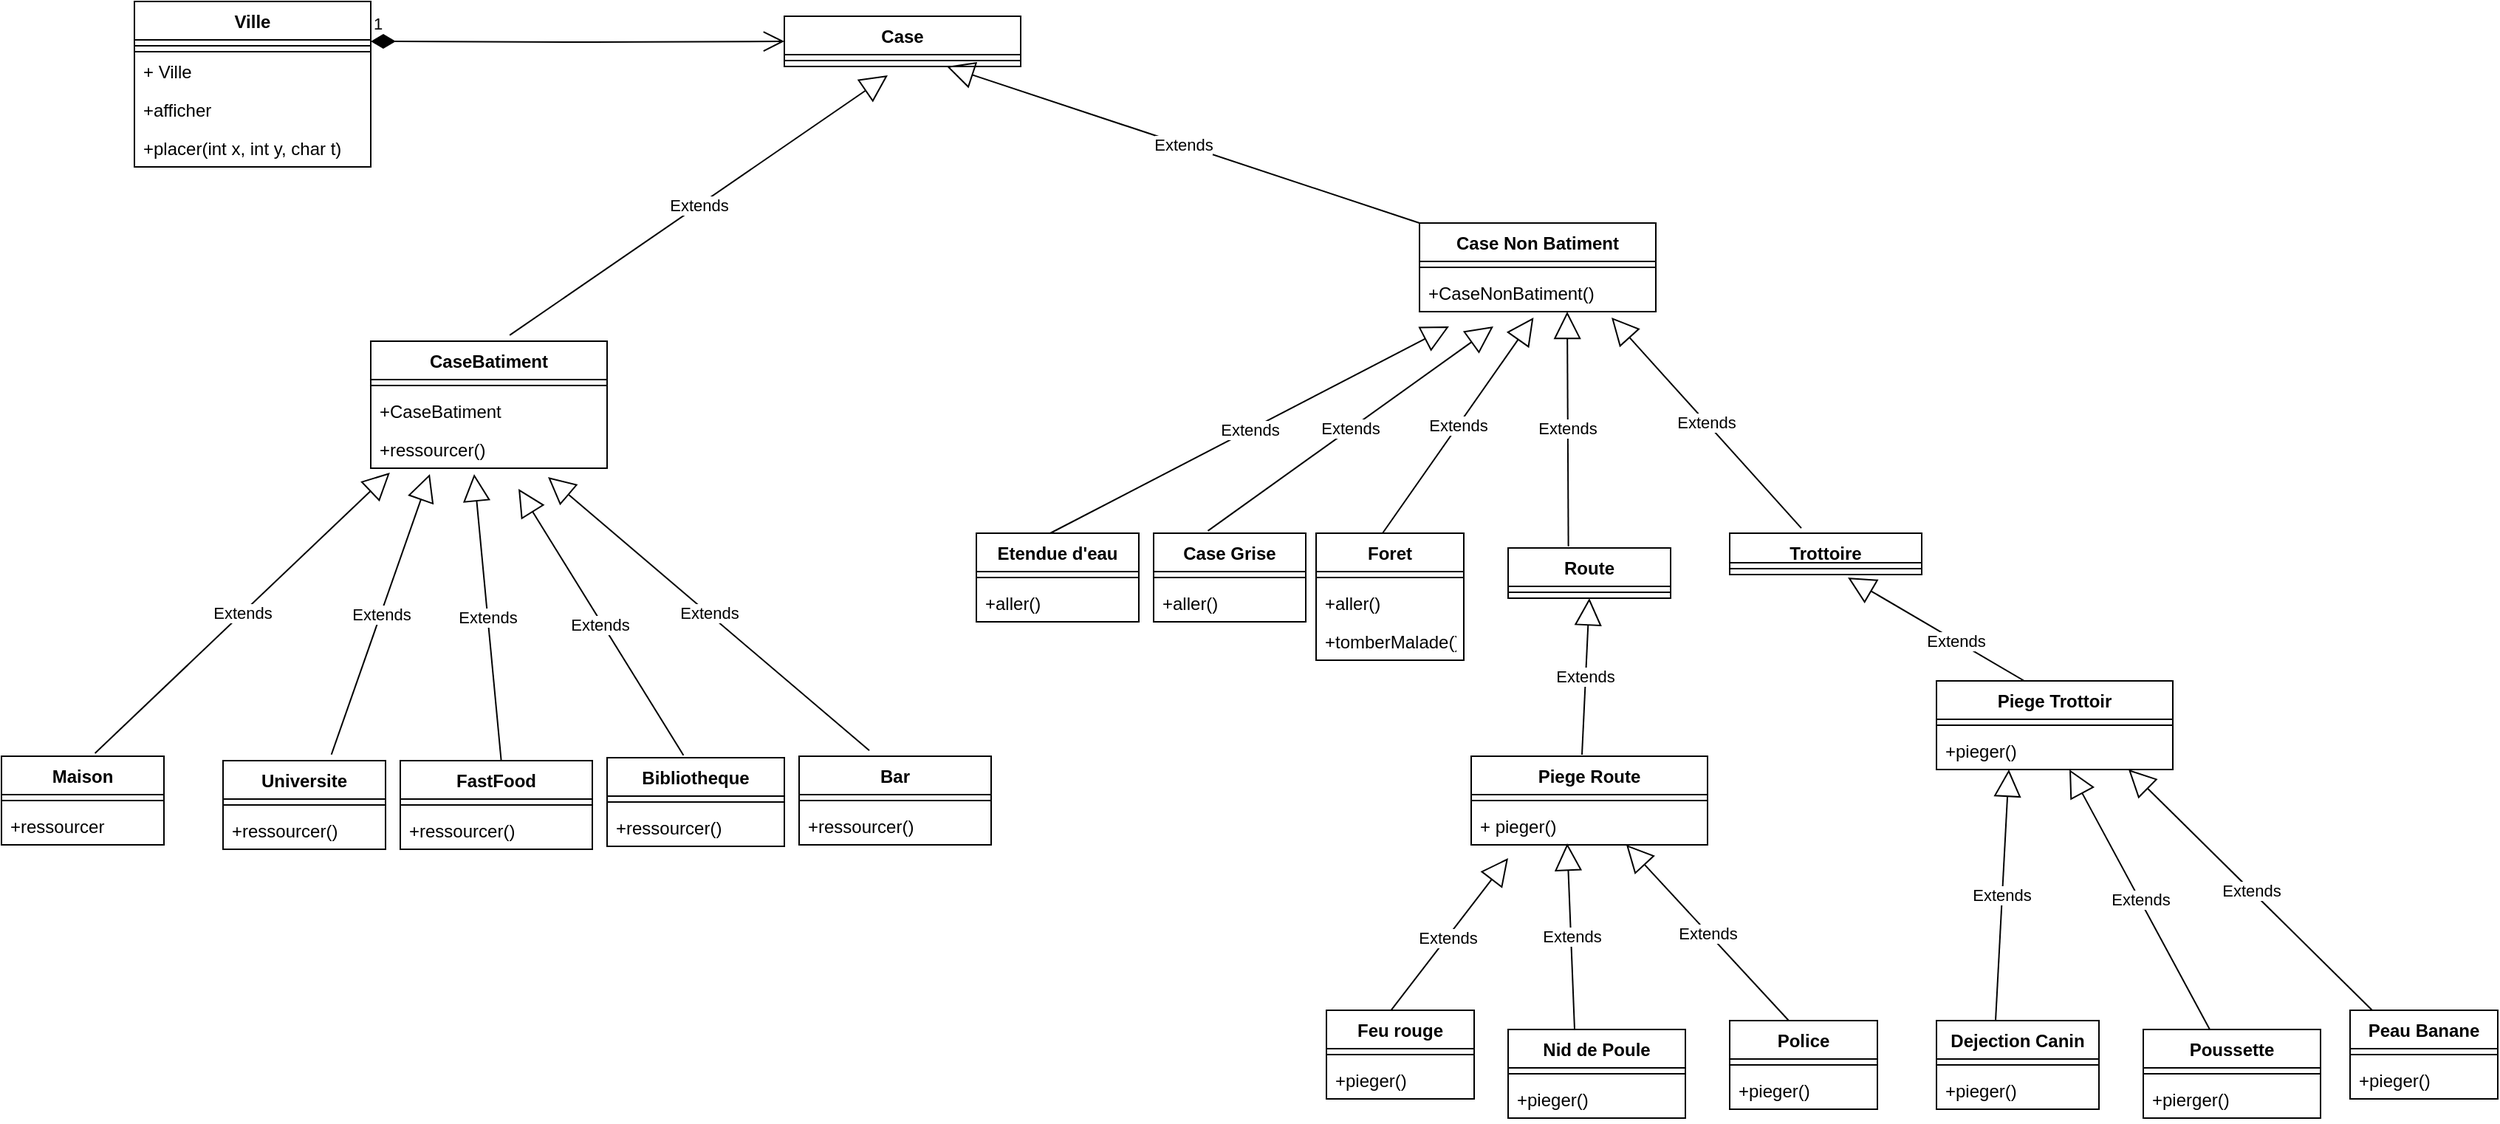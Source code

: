 <mxfile version="14.1.9" type="github">
  <diagram id="C5RBs43oDa-KdzZeNtuy" name="Page-1">
    <mxGraphModel dx="1848" dy="567" grid="1" gridSize="10" guides="1" tooltips="1" connect="1" arrows="1" fold="1" page="1" pageScale="1" pageWidth="827" pageHeight="1169" math="0" shadow="0">
      <root>
        <mxCell id="WIyWlLk6GJQsqaUBKTNV-0" />
        <mxCell id="WIyWlLk6GJQsqaUBKTNV-1" parent="WIyWlLk6GJQsqaUBKTNV-0" />
        <mxCell id="GPTz1_Q5hdU3rCjX2nhV-0" value="Case&#xa;" style="swimlane;fontStyle=1;align=center;verticalAlign=top;childLayout=stackLayout;horizontal=1;startSize=26;horizontalStack=0;resizeParent=1;resizeParentMax=0;resizeLast=0;collapsible=1;marginBottom=0;rounded=0;sketch=0;" parent="WIyWlLk6GJQsqaUBKTNV-1" vertex="1">
          <mxGeometry x="460" y="40" width="160" height="34" as="geometry" />
        </mxCell>
        <mxCell id="GPTz1_Q5hdU3rCjX2nhV-2" value="" style="line;strokeWidth=1;fillColor=none;align=left;verticalAlign=middle;spacingTop=-1;spacingLeft=3;spacingRight=3;rotatable=0;labelPosition=right;points=[];portConstraint=eastwest;" parent="GPTz1_Q5hdU3rCjX2nhV-0" vertex="1">
          <mxGeometry y="26" width="160" height="8" as="geometry" />
        </mxCell>
        <mxCell id="GPTz1_Q5hdU3rCjX2nhV-6" value="1" style="endArrow=open;html=1;endSize=12;startArrow=diamondThin;startSize=14;startFill=1;edgeStyle=orthogonalEdgeStyle;align=left;verticalAlign=bottom;strokeWidth=1;exitX=1;exitY=0.5;exitDx=0;exitDy=0;entryX=0;entryY=0.5;entryDx=0;entryDy=0;" parent="WIyWlLk6GJQsqaUBKTNV-1" target="GPTz1_Q5hdU3rCjX2nhV-0" edge="1">
          <mxGeometry x="-1" y="3" relative="1" as="geometry">
            <mxPoint x="180" y="57" as="sourcePoint" />
            <mxPoint x="490" y="66.5" as="targetPoint" />
          </mxGeometry>
        </mxCell>
        <mxCell id="GPTz1_Q5hdU3rCjX2nhV-11" value="Route&#xa;" style="swimlane;fontStyle=1;align=center;verticalAlign=top;childLayout=stackLayout;horizontal=1;startSize=26;horizontalStack=0;resizeParent=1;resizeParentMax=0;resizeLast=0;collapsible=1;marginBottom=0;rounded=0;sketch=0;" parent="WIyWlLk6GJQsqaUBKTNV-1" vertex="1">
          <mxGeometry x="950" y="400" width="110" height="34" as="geometry" />
        </mxCell>
        <mxCell id="GPTz1_Q5hdU3rCjX2nhV-13" value="" style="line;strokeWidth=1;fillColor=none;align=left;verticalAlign=middle;spacingTop=-1;spacingLeft=3;spacingRight=3;rotatable=0;labelPosition=right;points=[];portConstraint=eastwest;" parent="GPTz1_Q5hdU3rCjX2nhV-11" vertex="1">
          <mxGeometry y="26" width="110" height="8" as="geometry" />
        </mxCell>
        <mxCell id="GPTz1_Q5hdU3rCjX2nhV-23" value="Trottoire&#xa;" style="swimlane;fontStyle=1;align=center;verticalAlign=top;childLayout=stackLayout;horizontal=1;startSize=20;horizontalStack=0;resizeParent=1;resizeParentMax=0;resizeLast=0;collapsible=1;marginBottom=0;rounded=0;sketch=0;" parent="WIyWlLk6GJQsqaUBKTNV-1" vertex="1">
          <mxGeometry x="1100" y="390" width="130" height="28" as="geometry" />
        </mxCell>
        <mxCell id="GPTz1_Q5hdU3rCjX2nhV-25" value="" style="line;strokeWidth=1;fillColor=none;align=left;verticalAlign=middle;spacingTop=-1;spacingLeft=3;spacingRight=3;rotatable=0;labelPosition=right;points=[];portConstraint=eastwest;" parent="GPTz1_Q5hdU3rCjX2nhV-23" vertex="1">
          <mxGeometry y="20" width="130" height="8" as="geometry" />
        </mxCell>
        <mxCell id="GPTz1_Q5hdU3rCjX2nhV-30" value="Extends" style="endArrow=block;endSize=16;endFill=0;html=1;strokeWidth=1;exitX=0;exitY=0;exitDx=0;exitDy=0;" parent="WIyWlLk6GJQsqaUBKTNV-1" source="a1f80Z0c94bu8utSyrlj-77" edge="1">
          <mxGeometry width="160" relative="1" as="geometry">
            <mxPoint x="880" y="180" as="sourcePoint" />
            <mxPoint x="570" y="74" as="targetPoint" />
          </mxGeometry>
        </mxCell>
        <mxCell id="GPTz1_Q5hdU3rCjX2nhV-56" value="Extends" style="endArrow=block;endSize=16;endFill=0;html=1;strokeWidth=1;exitX=0.614;exitY=-0.083;exitDx=0;exitDy=0;exitPerimeter=0;" parent="WIyWlLk6GJQsqaUBKTNV-1" edge="1">
          <mxGeometry width="160" relative="1" as="geometry">
            <mxPoint x="867.54" y="717.178" as="sourcePoint" />
            <mxPoint x="950" y="610" as="targetPoint" />
          </mxGeometry>
        </mxCell>
        <mxCell id="GPTz1_Q5hdU3rCjX2nhV-57" value="Extends" style="endArrow=block;endSize=16;endFill=0;html=1;strokeWidth=1;exitX=0.5;exitY=0;exitDx=0;exitDy=0;" parent="WIyWlLk6GJQsqaUBKTNV-1" edge="1">
          <mxGeometry width="160" relative="1" as="geometry">
            <mxPoint x="995.0" y="726" as="sourcePoint" />
            <mxPoint x="990" y="600" as="targetPoint" />
            <Array as="points" />
          </mxGeometry>
        </mxCell>
        <mxCell id="GPTz1_Q5hdU3rCjX2nhV-58" value="Extends" style="endArrow=block;endSize=16;endFill=0;html=1;strokeWidth=1;" parent="WIyWlLk6GJQsqaUBKTNV-1" edge="1">
          <mxGeometry width="160" relative="1" as="geometry">
            <mxPoint x="1140" y="720" as="sourcePoint" />
            <mxPoint x="1030" y="601" as="targetPoint" />
          </mxGeometry>
        </mxCell>
        <mxCell id="GPTz1_Q5hdU3rCjX2nhV-72" value="Extends" style="endArrow=block;endSize=16;endFill=0;html=1;strokeWidth=1;" parent="WIyWlLk6GJQsqaUBKTNV-1" edge="1">
          <mxGeometry width="160" relative="1" as="geometry">
            <mxPoint x="1280" y="720" as="sourcePoint" />
            <mxPoint x="1289" y="550" as="targetPoint" />
          </mxGeometry>
        </mxCell>
        <mxCell id="GPTz1_Q5hdU3rCjX2nhV-73" value="Extends" style="endArrow=block;endSize=16;endFill=0;html=1;strokeWidth=1;exitX=0.5;exitY=0;exitDx=0;exitDy=0;" parent="WIyWlLk6GJQsqaUBKTNV-1" edge="1">
          <mxGeometry width="160" relative="1" as="geometry">
            <mxPoint x="1425.0" y="726" as="sourcePoint" />
            <mxPoint x="1330" y="550" as="targetPoint" />
          </mxGeometry>
        </mxCell>
        <mxCell id="GPTz1_Q5hdU3rCjX2nhV-74" value="Extends" style="endArrow=block;endSize=16;endFill=0;html=1;strokeWidth=1;exitX=0.37;exitY=-0.147;exitDx=0;exitDy=0;exitPerimeter=0;" parent="WIyWlLk6GJQsqaUBKTNV-1" edge="1">
          <mxGeometry width="160" relative="1" as="geometry">
            <mxPoint x="1537.0" y="715.002" as="sourcePoint" />
            <mxPoint x="1370" y="550" as="targetPoint" />
          </mxGeometry>
        </mxCell>
        <mxCell id="GPTz1_Q5hdU3rCjX2nhV-75" value="Extends" style="endArrow=block;endSize=16;endFill=0;html=1;strokeWidth=1;exitX=0.594;exitY=-0.147;exitDx=0;exitDy=0;exitPerimeter=0;" parent="WIyWlLk6GJQsqaUBKTNV-1" edge="1">
          <mxGeometry width="160" relative="1" as="geometry">
            <mxPoint x="1325.04" y="505.002" as="sourcePoint" />
            <mxPoint x="1180" y="420" as="targetPoint" />
            <Array as="points" />
          </mxGeometry>
        </mxCell>
        <mxCell id="GPTz1_Q5hdU3rCjX2nhV-109" value="Extends" style="endArrow=block;endSize=16;endFill=0;html=1;strokeWidth=1;exitX=0.633;exitY=-0.059;exitDx=0;exitDy=0;exitPerimeter=0;entryX=0.081;entryY=1.115;entryDx=0;entryDy=0;entryPerimeter=0;" parent="WIyWlLk6GJQsqaUBKTNV-1" edge="1" target="a1f80Z0c94bu8utSyrlj-33">
          <mxGeometry width="160" relative="1" as="geometry">
            <mxPoint x="-6.7" y="538.994" as="sourcePoint" />
            <mxPoint x="190" y="340" as="targetPoint" />
          </mxGeometry>
        </mxCell>
        <mxCell id="GPTz1_Q5hdU3rCjX2nhV-110" value="Extends" style="endArrow=block;endSize=16;endFill=0;html=1;strokeWidth=1;exitX=0.576;exitY=-0.059;exitDx=0;exitDy=0;exitPerimeter=0;" parent="WIyWlLk6GJQsqaUBKTNV-1" edge="1">
          <mxGeometry width="160" relative="1" as="geometry">
            <mxPoint x="153.36" y="539.87" as="sourcePoint" />
            <mxPoint x="220" y="350" as="targetPoint" />
          </mxGeometry>
        </mxCell>
        <mxCell id="GPTz1_Q5hdU3rCjX2nhV-111" value="Extends" style="endArrow=block;endSize=16;endFill=0;html=1;strokeWidth=1;exitX=0.439;exitY=-0.01;exitDx=0;exitDy=0;exitPerimeter=0;" parent="WIyWlLk6GJQsqaUBKTNV-1" edge="1">
          <mxGeometry width="160" relative="1" as="geometry">
            <mxPoint x="268.29" y="543.66" as="sourcePoint" />
            <mxPoint x="250" y="350" as="targetPoint" />
          </mxGeometry>
        </mxCell>
        <mxCell id="GPTz1_Q5hdU3rCjX2nhV-115" value="Extends" style="endArrow=block;endSize=16;endFill=0;html=1;strokeWidth=1;exitX=0.417;exitY=-0.108;exitDx=0;exitDy=0;exitPerimeter=0;" parent="WIyWlLk6GJQsqaUBKTNV-1" edge="1">
          <mxGeometry x="-0.011" y="2" width="160" relative="1" as="geometry">
            <mxPoint x="391.7" y="540.328" as="sourcePoint" />
            <mxPoint x="280" y="360" as="targetPoint" />
            <mxPoint as="offset" />
          </mxGeometry>
        </mxCell>
        <mxCell id="GPTz1_Q5hdU3rCjX2nhV-116" value="Extends" style="endArrow=block;endSize=16;endFill=0;html=1;strokeWidth=1;exitX=0.417;exitY=-0.083;exitDx=0;exitDy=0;exitPerimeter=0;entryX=0.75;entryY=1.231;entryDx=0;entryDy=0;entryPerimeter=0;" parent="WIyWlLk6GJQsqaUBKTNV-1" edge="1" target="a1f80Z0c94bu8utSyrlj-33">
          <mxGeometry width="160" relative="1" as="geometry">
            <mxPoint x="517.53" y="537.178" as="sourcePoint" />
            <mxPoint x="290" y="340" as="targetPoint" />
          </mxGeometry>
        </mxCell>
        <mxCell id="GPTz1_Q5hdU3rCjX2nhV-117" value="Extends" style="endArrow=block;endSize=16;endFill=0;html=1;strokeWidth=1;exitX=0.5;exitY=0;exitDx=0;exitDy=0;" parent="WIyWlLk6GJQsqaUBKTNV-1" edge="1">
          <mxGeometry width="160" relative="1" as="geometry">
            <mxPoint x="640" y="390" as="sourcePoint" />
            <mxPoint x="910" y="250" as="targetPoint" />
          </mxGeometry>
        </mxCell>
        <mxCell id="GPTz1_Q5hdU3rCjX2nhV-118" value="Extends" style="endArrow=block;endSize=16;endFill=0;html=1;strokeWidth=1;exitX=0.408;exitY=-0.046;exitDx=0;exitDy=0;exitPerimeter=0;" parent="WIyWlLk6GJQsqaUBKTNV-1" edge="1">
          <mxGeometry width="160" relative="1" as="geometry">
            <mxPoint x="746.72" y="388.436" as="sourcePoint" />
            <mxPoint x="940" y="250" as="targetPoint" />
          </mxGeometry>
        </mxCell>
        <mxCell id="GPTz1_Q5hdU3rCjX2nhV-119" value="Extends" style="endArrow=block;endSize=16;endFill=0;html=1;strokeWidth=1;exitX=0.5;exitY=0;exitDx=0;exitDy=0;" parent="WIyWlLk6GJQsqaUBKTNV-1" edge="1">
          <mxGeometry width="160" relative="1" as="geometry">
            <mxPoint x="865" y="390" as="sourcePoint" />
            <mxPoint x="967.2" y="244" as="targetPoint" />
          </mxGeometry>
        </mxCell>
        <mxCell id="a1f80Z0c94bu8utSyrlj-0" value="Extends" style="endArrow=block;endSize=16;endFill=0;html=1;exitX=0.371;exitY=-0.034;exitDx=0;exitDy=0;exitPerimeter=0;" edge="1" parent="WIyWlLk6GJQsqaUBKTNV-1" source="GPTz1_Q5hdU3rCjX2nhV-11">
          <mxGeometry width="160" relative="1" as="geometry">
            <mxPoint x="760" y="380" as="sourcePoint" />
            <mxPoint x="990" y="240" as="targetPoint" />
          </mxGeometry>
        </mxCell>
        <mxCell id="a1f80Z0c94bu8utSyrlj-2" value="Extends" style="endArrow=block;endSize=16;endFill=0;html=1;entryX=0.5;entryY=1;entryDx=0;entryDy=0;" edge="1" parent="WIyWlLk6GJQsqaUBKTNV-1" target="GPTz1_Q5hdU3rCjX2nhV-11">
          <mxGeometry width="160" relative="1" as="geometry">
            <mxPoint x="1000" y="540" as="sourcePoint" />
            <mxPoint x="920" y="560" as="targetPoint" />
          </mxGeometry>
        </mxCell>
        <mxCell id="a1f80Z0c94bu8utSyrlj-4" value="Extends" style="endArrow=block;endSize=16;endFill=0;html=1;exitX=0.373;exitY=-0.124;exitDx=0;exitDy=0;exitPerimeter=0;" edge="1" parent="WIyWlLk6GJQsqaUBKTNV-1" source="GPTz1_Q5hdU3rCjX2nhV-23">
          <mxGeometry width="160" relative="1" as="geometry">
            <mxPoint x="870" y="360" as="sourcePoint" />
            <mxPoint x="1020" y="244" as="targetPoint" />
          </mxGeometry>
        </mxCell>
        <mxCell id="a1f80Z0c94bu8utSyrlj-5" value="Ville" style="swimlane;fontStyle=1;align=center;verticalAlign=top;childLayout=stackLayout;horizontal=1;startSize=26;horizontalStack=0;resizeParent=1;resizeParentMax=0;resizeLast=0;collapsible=1;marginBottom=0;" vertex="1" parent="WIyWlLk6GJQsqaUBKTNV-1">
          <mxGeometry x="20" y="30" width="160" height="34" as="geometry">
            <mxRectangle x="20" y="30" width="60" height="26" as="alternateBounds" />
          </mxGeometry>
        </mxCell>
        <mxCell id="a1f80Z0c94bu8utSyrlj-7" value="" style="line;strokeWidth=1;fillColor=none;align=left;verticalAlign=middle;spacingTop=-1;spacingLeft=3;spacingRight=3;rotatable=0;labelPosition=right;points=[];portConstraint=eastwest;" vertex="1" parent="a1f80Z0c94bu8utSyrlj-5">
          <mxGeometry y="26" width="160" height="8" as="geometry" />
        </mxCell>
        <mxCell id="a1f80Z0c94bu8utSyrlj-22" value="Ville&#xa;" style="swimlane;fontStyle=1;align=center;verticalAlign=top;childLayout=stackLayout;horizontal=1;startSize=26;horizontalStack=0;resizeParent=1;resizeParentMax=0;resizeLast=0;collapsible=1;marginBottom=0;" vertex="1" parent="WIyWlLk6GJQsqaUBKTNV-1">
          <mxGeometry x="20" y="30" width="160" height="112" as="geometry" />
        </mxCell>
        <mxCell id="a1f80Z0c94bu8utSyrlj-23" value="" style="line;strokeWidth=1;fillColor=none;align=left;verticalAlign=middle;spacingTop=-1;spacingLeft=3;spacingRight=3;rotatable=0;labelPosition=right;points=[];portConstraint=eastwest;" vertex="1" parent="a1f80Z0c94bu8utSyrlj-22">
          <mxGeometry y="26" width="160" height="8" as="geometry" />
        </mxCell>
        <mxCell id="a1f80Z0c94bu8utSyrlj-24" value="+ Ville&#xa;" style="text;strokeColor=none;fillColor=none;align=left;verticalAlign=top;spacingLeft=4;spacingRight=4;overflow=hidden;rotatable=0;points=[[0,0.5],[1,0.5]];portConstraint=eastwest;" vertex="1" parent="a1f80Z0c94bu8utSyrlj-22">
          <mxGeometry y="34" width="160" height="26" as="geometry" />
        </mxCell>
        <mxCell id="a1f80Z0c94bu8utSyrlj-25" value="+afficher&#xa;" style="text;strokeColor=none;fillColor=none;align=left;verticalAlign=top;spacingLeft=4;spacingRight=4;overflow=hidden;rotatable=0;points=[[0,0.5],[1,0.5]];portConstraint=eastwest;" vertex="1" parent="a1f80Z0c94bu8utSyrlj-22">
          <mxGeometry y="60" width="160" height="26" as="geometry" />
        </mxCell>
        <mxCell id="a1f80Z0c94bu8utSyrlj-26" value="+placer(int x, int y, char t)&#xa;" style="text;strokeColor=none;fillColor=none;align=left;verticalAlign=top;spacingLeft=4;spacingRight=4;overflow=hidden;rotatable=0;points=[[0,0.5],[1,0.5]];portConstraint=eastwest;" vertex="1" parent="a1f80Z0c94bu8utSyrlj-22">
          <mxGeometry y="86" width="160" height="26" as="geometry" />
        </mxCell>
        <mxCell id="a1f80Z0c94bu8utSyrlj-27" value="CaseBatiment&#xa;" style="swimlane;fontStyle=1;align=center;verticalAlign=top;childLayout=stackLayout;horizontal=1;startSize=26;horizontalStack=0;resizeParent=1;resizeParentMax=0;resizeLast=0;collapsible=1;marginBottom=0;" vertex="1" parent="WIyWlLk6GJQsqaUBKTNV-1">
          <mxGeometry x="180" y="260" width="160" height="86" as="geometry" />
        </mxCell>
        <mxCell id="a1f80Z0c94bu8utSyrlj-29" value="" style="line;strokeWidth=1;fillColor=none;align=left;verticalAlign=middle;spacingTop=-1;spacingLeft=3;spacingRight=3;rotatable=0;labelPosition=right;points=[];portConstraint=eastwest;" vertex="1" parent="a1f80Z0c94bu8utSyrlj-27">
          <mxGeometry y="26" width="160" height="8" as="geometry" />
        </mxCell>
        <mxCell id="a1f80Z0c94bu8utSyrlj-30" value="+CaseBatiment" style="text;strokeColor=none;fillColor=none;align=left;verticalAlign=top;spacingLeft=4;spacingRight=4;overflow=hidden;rotatable=0;points=[[0,0.5],[1,0.5]];portConstraint=eastwest;" vertex="1" parent="a1f80Z0c94bu8utSyrlj-27">
          <mxGeometry y="34" width="160" height="26" as="geometry" />
        </mxCell>
        <mxCell id="a1f80Z0c94bu8utSyrlj-33" value="+ressourcer()&#xa;" style="text;strokeColor=none;fillColor=none;align=left;verticalAlign=top;spacingLeft=4;spacingRight=4;overflow=hidden;rotatable=0;points=[[0,0.5],[1,0.5]];portConstraint=eastwest;" vertex="1" parent="a1f80Z0c94bu8utSyrlj-27">
          <mxGeometry y="60" width="160" height="26" as="geometry" />
        </mxCell>
        <mxCell id="a1f80Z0c94bu8utSyrlj-32" value="Extends" style="endArrow=block;endSize=16;endFill=0;html=1;exitX=0.588;exitY=-0.047;exitDx=0;exitDy=0;exitPerimeter=0;" edge="1" parent="WIyWlLk6GJQsqaUBKTNV-1" source="a1f80Z0c94bu8utSyrlj-27">
          <mxGeometry width="160" relative="1" as="geometry">
            <mxPoint x="430" y="320" as="sourcePoint" />
            <mxPoint x="530" y="80" as="targetPoint" />
          </mxGeometry>
        </mxCell>
        <mxCell id="a1f80Z0c94bu8utSyrlj-34" value="Bar&#xa;" style="swimlane;fontStyle=1;align=center;verticalAlign=top;childLayout=stackLayout;horizontal=1;startSize=26;horizontalStack=0;resizeParent=1;resizeParentMax=0;resizeLast=0;collapsible=1;marginBottom=0;" vertex="1" parent="WIyWlLk6GJQsqaUBKTNV-1">
          <mxGeometry x="470" y="541" width="130" height="60" as="geometry" />
        </mxCell>
        <mxCell id="a1f80Z0c94bu8utSyrlj-36" value="" style="line;strokeWidth=1;fillColor=none;align=left;verticalAlign=middle;spacingTop=-1;spacingLeft=3;spacingRight=3;rotatable=0;labelPosition=right;points=[];portConstraint=eastwest;" vertex="1" parent="a1f80Z0c94bu8utSyrlj-34">
          <mxGeometry y="26" width="130" height="8" as="geometry" />
        </mxCell>
        <mxCell id="a1f80Z0c94bu8utSyrlj-37" value="+ressourcer()&#xa;" style="text;strokeColor=none;fillColor=none;align=left;verticalAlign=top;spacingLeft=4;spacingRight=4;overflow=hidden;rotatable=0;points=[[0,0.5],[1,0.5]];portConstraint=eastwest;" vertex="1" parent="a1f80Z0c94bu8utSyrlj-34">
          <mxGeometry y="34" width="130" height="26" as="geometry" />
        </mxCell>
        <mxCell id="a1f80Z0c94bu8utSyrlj-39" value="Bibliotheque" style="swimlane;fontStyle=1;align=center;verticalAlign=top;childLayout=stackLayout;horizontal=1;startSize=26;horizontalStack=0;resizeParent=1;resizeParentMax=0;resizeLast=0;collapsible=1;marginBottom=0;" vertex="1" parent="WIyWlLk6GJQsqaUBKTNV-1">
          <mxGeometry x="340" y="542" width="120" height="60" as="geometry" />
        </mxCell>
        <mxCell id="a1f80Z0c94bu8utSyrlj-41" value="" style="line;strokeWidth=1;fillColor=none;align=left;verticalAlign=middle;spacingTop=-1;spacingLeft=3;spacingRight=3;rotatable=0;labelPosition=right;points=[];portConstraint=eastwest;" vertex="1" parent="a1f80Z0c94bu8utSyrlj-39">
          <mxGeometry y="26" width="120" height="8" as="geometry" />
        </mxCell>
        <mxCell id="a1f80Z0c94bu8utSyrlj-42" value="+ressourcer()&#xa;" style="text;strokeColor=none;fillColor=none;align=left;verticalAlign=top;spacingLeft=4;spacingRight=4;overflow=hidden;rotatable=0;points=[[0,0.5],[1,0.5]];portConstraint=eastwest;" vertex="1" parent="a1f80Z0c94bu8utSyrlj-39">
          <mxGeometry y="34" width="120" height="26" as="geometry" />
        </mxCell>
        <mxCell id="a1f80Z0c94bu8utSyrlj-43" value="FastFood" style="swimlane;fontStyle=1;align=center;verticalAlign=top;childLayout=stackLayout;horizontal=1;startSize=26;horizontalStack=0;resizeParent=1;resizeParentMax=0;resizeLast=0;collapsible=1;marginBottom=0;" vertex="1" parent="WIyWlLk6GJQsqaUBKTNV-1">
          <mxGeometry x="200" y="544" width="130" height="60" as="geometry" />
        </mxCell>
        <mxCell id="a1f80Z0c94bu8utSyrlj-45" value="" style="line;strokeWidth=1;fillColor=none;align=left;verticalAlign=middle;spacingTop=-1;spacingLeft=3;spacingRight=3;rotatable=0;labelPosition=right;points=[];portConstraint=eastwest;" vertex="1" parent="a1f80Z0c94bu8utSyrlj-43">
          <mxGeometry y="26" width="130" height="8" as="geometry" />
        </mxCell>
        <mxCell id="a1f80Z0c94bu8utSyrlj-46" value="+ressourcer()&#xa;" style="text;strokeColor=none;fillColor=none;align=left;verticalAlign=top;spacingLeft=4;spacingRight=4;overflow=hidden;rotatable=0;points=[[0,0.5],[1,0.5]];portConstraint=eastwest;" vertex="1" parent="a1f80Z0c94bu8utSyrlj-43">
          <mxGeometry y="34" width="130" height="26" as="geometry" />
        </mxCell>
        <mxCell id="a1f80Z0c94bu8utSyrlj-47" value="Universite" style="swimlane;fontStyle=1;align=center;verticalAlign=top;childLayout=stackLayout;horizontal=1;startSize=26;horizontalStack=0;resizeParent=1;resizeParentMax=0;resizeLast=0;collapsible=1;marginBottom=0;" vertex="1" parent="WIyWlLk6GJQsqaUBKTNV-1">
          <mxGeometry x="80" y="544" width="110" height="60" as="geometry" />
        </mxCell>
        <mxCell id="a1f80Z0c94bu8utSyrlj-49" value="" style="line;strokeWidth=1;fillColor=none;align=left;verticalAlign=middle;spacingTop=-1;spacingLeft=3;spacingRight=3;rotatable=0;labelPosition=right;points=[];portConstraint=eastwest;" vertex="1" parent="a1f80Z0c94bu8utSyrlj-47">
          <mxGeometry y="26" width="110" height="8" as="geometry" />
        </mxCell>
        <mxCell id="a1f80Z0c94bu8utSyrlj-50" value="+ressourcer()&#xa;" style="text;strokeColor=none;fillColor=none;align=left;verticalAlign=top;spacingLeft=4;spacingRight=4;overflow=hidden;rotatable=0;points=[[0,0.5],[1,0.5]];portConstraint=eastwest;" vertex="1" parent="a1f80Z0c94bu8utSyrlj-47">
          <mxGeometry y="34" width="110" height="26" as="geometry" />
        </mxCell>
        <mxCell id="a1f80Z0c94bu8utSyrlj-51" value="Maison" style="swimlane;fontStyle=1;align=center;verticalAlign=top;childLayout=stackLayout;horizontal=1;startSize=26;horizontalStack=0;resizeParent=1;resizeParentMax=0;resizeLast=0;collapsible=1;marginBottom=0;" vertex="1" parent="WIyWlLk6GJQsqaUBKTNV-1">
          <mxGeometry x="-70" y="541" width="110" height="60" as="geometry" />
        </mxCell>
        <mxCell id="a1f80Z0c94bu8utSyrlj-53" value="" style="line;strokeWidth=1;fillColor=none;align=left;verticalAlign=middle;spacingTop=-1;spacingLeft=3;spacingRight=3;rotatable=0;labelPosition=right;points=[];portConstraint=eastwest;" vertex="1" parent="a1f80Z0c94bu8utSyrlj-51">
          <mxGeometry y="26" width="110" height="8" as="geometry" />
        </mxCell>
        <mxCell id="a1f80Z0c94bu8utSyrlj-54" value="+ressourcer&#xa;" style="text;strokeColor=none;fillColor=none;align=left;verticalAlign=top;spacingLeft=4;spacingRight=4;overflow=hidden;rotatable=0;points=[[0,0.5],[1,0.5]];portConstraint=eastwest;" vertex="1" parent="a1f80Z0c94bu8utSyrlj-51">
          <mxGeometry y="34" width="110" height="26" as="geometry" />
        </mxCell>
        <mxCell id="a1f80Z0c94bu8utSyrlj-55" value="Piege Trottoir" style="swimlane;fontStyle=1;align=center;verticalAlign=top;childLayout=stackLayout;horizontal=1;startSize=26;horizontalStack=0;resizeParent=1;resizeParentMax=0;resizeLast=0;collapsible=1;marginBottom=0;" vertex="1" parent="WIyWlLk6GJQsqaUBKTNV-1">
          <mxGeometry x="1240" y="490" width="160" height="60" as="geometry" />
        </mxCell>
        <mxCell id="a1f80Z0c94bu8utSyrlj-57" value="" style="line;strokeWidth=1;fillColor=none;align=left;verticalAlign=middle;spacingTop=-1;spacingLeft=3;spacingRight=3;rotatable=0;labelPosition=right;points=[];portConstraint=eastwest;" vertex="1" parent="a1f80Z0c94bu8utSyrlj-55">
          <mxGeometry y="26" width="160" height="8" as="geometry" />
        </mxCell>
        <mxCell id="a1f80Z0c94bu8utSyrlj-58" value="+pieger()" style="text;strokeColor=none;fillColor=none;align=left;verticalAlign=top;spacingLeft=4;spacingRight=4;overflow=hidden;rotatable=0;points=[[0,0.5],[1,0.5]];portConstraint=eastwest;" vertex="1" parent="a1f80Z0c94bu8utSyrlj-55">
          <mxGeometry y="34" width="160" height="26" as="geometry" />
        </mxCell>
        <mxCell id="a1f80Z0c94bu8utSyrlj-59" value="Piege Route&#xa;" style="swimlane;fontStyle=1;align=center;verticalAlign=top;childLayout=stackLayout;horizontal=1;startSize=26;horizontalStack=0;resizeParent=1;resizeParentMax=0;resizeLast=0;collapsible=1;marginBottom=0;" vertex="1" parent="WIyWlLk6GJQsqaUBKTNV-1">
          <mxGeometry x="925" y="541" width="160" height="60" as="geometry" />
        </mxCell>
        <mxCell id="a1f80Z0c94bu8utSyrlj-61" value="" style="line;strokeWidth=1;fillColor=none;align=left;verticalAlign=middle;spacingTop=-1;spacingLeft=3;spacingRight=3;rotatable=0;labelPosition=right;points=[];portConstraint=eastwest;" vertex="1" parent="a1f80Z0c94bu8utSyrlj-59">
          <mxGeometry y="26" width="160" height="8" as="geometry" />
        </mxCell>
        <mxCell id="a1f80Z0c94bu8utSyrlj-62" value="+ pieger()&#xa;" style="text;strokeColor=none;fillColor=none;align=left;verticalAlign=top;spacingLeft=4;spacingRight=4;overflow=hidden;rotatable=0;points=[[0,0.5],[1,0.5]];portConstraint=eastwest;" vertex="1" parent="a1f80Z0c94bu8utSyrlj-59">
          <mxGeometry y="34" width="160" height="26" as="geometry" />
        </mxCell>
        <mxCell id="a1f80Z0c94bu8utSyrlj-63" value="Foret&#xa;" style="swimlane;fontStyle=1;align=center;verticalAlign=top;childLayout=stackLayout;horizontal=1;startSize=26;horizontalStack=0;resizeParent=1;resizeParentMax=0;resizeLast=0;collapsible=1;marginBottom=0;" vertex="1" parent="WIyWlLk6GJQsqaUBKTNV-1">
          <mxGeometry x="820" y="390" width="100" height="86" as="geometry" />
        </mxCell>
        <mxCell id="a1f80Z0c94bu8utSyrlj-65" value="" style="line;strokeWidth=1;fillColor=none;align=left;verticalAlign=middle;spacingTop=-1;spacingLeft=3;spacingRight=3;rotatable=0;labelPosition=right;points=[];portConstraint=eastwest;" vertex="1" parent="a1f80Z0c94bu8utSyrlj-63">
          <mxGeometry y="26" width="100" height="8" as="geometry" />
        </mxCell>
        <mxCell id="a1f80Z0c94bu8utSyrlj-66" value="+aller()&#xa;" style="text;strokeColor=none;fillColor=none;align=left;verticalAlign=top;spacingLeft=4;spacingRight=4;overflow=hidden;rotatable=0;points=[[0,0.5],[1,0.5]];portConstraint=eastwest;" vertex="1" parent="a1f80Z0c94bu8utSyrlj-63">
          <mxGeometry y="34" width="100" height="26" as="geometry" />
        </mxCell>
        <mxCell id="a1f80Z0c94bu8utSyrlj-67" value="+tomberMalade()&#xa;" style="text;strokeColor=none;fillColor=none;align=left;verticalAlign=top;spacingLeft=4;spacingRight=4;overflow=hidden;rotatable=0;points=[[0,0.5],[1,0.5]];portConstraint=eastwest;" vertex="1" parent="a1f80Z0c94bu8utSyrlj-63">
          <mxGeometry y="60" width="100" height="26" as="geometry" />
        </mxCell>
        <mxCell id="a1f80Z0c94bu8utSyrlj-68" value="Case Grise&#xa;" style="swimlane;fontStyle=1;align=center;verticalAlign=top;childLayout=stackLayout;horizontal=1;startSize=26;horizontalStack=0;resizeParent=1;resizeParentMax=0;resizeLast=0;collapsible=1;marginBottom=0;" vertex="1" parent="WIyWlLk6GJQsqaUBKTNV-1">
          <mxGeometry x="710" y="390" width="103" height="60" as="geometry" />
        </mxCell>
        <mxCell id="a1f80Z0c94bu8utSyrlj-70" value="" style="line;strokeWidth=1;fillColor=none;align=left;verticalAlign=middle;spacingTop=-1;spacingLeft=3;spacingRight=3;rotatable=0;labelPosition=right;points=[];portConstraint=eastwest;" vertex="1" parent="a1f80Z0c94bu8utSyrlj-68">
          <mxGeometry y="26" width="103" height="8" as="geometry" />
        </mxCell>
        <mxCell id="a1f80Z0c94bu8utSyrlj-71" value="+aller()&#xa;" style="text;strokeColor=none;fillColor=none;align=left;verticalAlign=top;spacingLeft=4;spacingRight=4;overflow=hidden;rotatable=0;points=[[0,0.5],[1,0.5]];portConstraint=eastwest;" vertex="1" parent="a1f80Z0c94bu8utSyrlj-68">
          <mxGeometry y="34" width="103" height="26" as="geometry" />
        </mxCell>
        <mxCell id="a1f80Z0c94bu8utSyrlj-72" value="Etendue d&#39;eau&#xa;" style="swimlane;fontStyle=1;align=center;verticalAlign=top;childLayout=stackLayout;horizontal=1;startSize=26;horizontalStack=0;resizeParent=1;resizeParentMax=0;resizeLast=0;collapsible=1;marginBottom=0;" vertex="1" parent="WIyWlLk6GJQsqaUBKTNV-1">
          <mxGeometry x="590" y="390" width="110" height="60" as="geometry" />
        </mxCell>
        <mxCell id="a1f80Z0c94bu8utSyrlj-74" value="" style="line;strokeWidth=1;fillColor=none;align=left;verticalAlign=middle;spacingTop=-1;spacingLeft=3;spacingRight=3;rotatable=0;labelPosition=right;points=[];portConstraint=eastwest;" vertex="1" parent="a1f80Z0c94bu8utSyrlj-72">
          <mxGeometry y="26" width="110" height="8" as="geometry" />
        </mxCell>
        <mxCell id="a1f80Z0c94bu8utSyrlj-75" value="+aller()" style="text;strokeColor=none;fillColor=none;align=left;verticalAlign=top;spacingLeft=4;spacingRight=4;overflow=hidden;rotatable=0;points=[[0,0.5],[1,0.5]];portConstraint=eastwest;" vertex="1" parent="a1f80Z0c94bu8utSyrlj-72">
          <mxGeometry y="34" width="110" height="26" as="geometry" />
        </mxCell>
        <mxCell id="a1f80Z0c94bu8utSyrlj-77" value="Case Non Batiment" style="swimlane;fontStyle=1;align=center;verticalAlign=top;childLayout=stackLayout;horizontal=1;startSize=26;horizontalStack=0;resizeParent=1;resizeParentMax=0;resizeLast=0;collapsible=1;marginBottom=0;" vertex="1" parent="WIyWlLk6GJQsqaUBKTNV-1">
          <mxGeometry x="890" y="180" width="160" height="60" as="geometry" />
        </mxCell>
        <mxCell id="a1f80Z0c94bu8utSyrlj-79" value="" style="line;strokeWidth=1;fillColor=none;align=left;verticalAlign=middle;spacingTop=-1;spacingLeft=3;spacingRight=3;rotatable=0;labelPosition=right;points=[];portConstraint=eastwest;" vertex="1" parent="a1f80Z0c94bu8utSyrlj-77">
          <mxGeometry y="26" width="160" height="8" as="geometry" />
        </mxCell>
        <mxCell id="a1f80Z0c94bu8utSyrlj-80" value="+CaseNonBatiment()&#xa;" style="text;strokeColor=none;fillColor=none;align=left;verticalAlign=top;spacingLeft=4;spacingRight=4;overflow=hidden;rotatable=0;points=[[0,0.5],[1,0.5]];portConstraint=eastwest;" vertex="1" parent="a1f80Z0c94bu8utSyrlj-77">
          <mxGeometry y="34" width="160" height="26" as="geometry" />
        </mxCell>
        <mxCell id="a1f80Z0c94bu8utSyrlj-82" value="Peau Banane" style="swimlane;fontStyle=1;align=center;verticalAlign=top;childLayout=stackLayout;horizontal=1;startSize=26;horizontalStack=0;resizeParent=1;resizeParentMax=0;resizeLast=0;collapsible=1;marginBottom=0;" vertex="1" parent="WIyWlLk6GJQsqaUBKTNV-1">
          <mxGeometry x="1520" y="713" width="100" height="60" as="geometry" />
        </mxCell>
        <mxCell id="a1f80Z0c94bu8utSyrlj-84" value="" style="line;strokeWidth=1;fillColor=none;align=left;verticalAlign=middle;spacingTop=-1;spacingLeft=3;spacingRight=3;rotatable=0;labelPosition=right;points=[];portConstraint=eastwest;" vertex="1" parent="a1f80Z0c94bu8utSyrlj-82">
          <mxGeometry y="26" width="100" height="8" as="geometry" />
        </mxCell>
        <mxCell id="a1f80Z0c94bu8utSyrlj-85" value="+pieger()&#xa;" style="text;strokeColor=none;fillColor=none;align=left;verticalAlign=top;spacingLeft=4;spacingRight=4;overflow=hidden;rotatable=0;points=[[0,0.5],[1,0.5]];portConstraint=eastwest;" vertex="1" parent="a1f80Z0c94bu8utSyrlj-82">
          <mxGeometry y="34" width="100" height="26" as="geometry" />
        </mxCell>
        <mxCell id="a1f80Z0c94bu8utSyrlj-86" value="Poussette" style="swimlane;fontStyle=1;align=center;verticalAlign=top;childLayout=stackLayout;horizontal=1;startSize=26;horizontalStack=0;resizeParent=1;resizeParentMax=0;resizeLast=0;collapsible=1;marginBottom=0;" vertex="1" parent="WIyWlLk6GJQsqaUBKTNV-1">
          <mxGeometry x="1380" y="726" width="120" height="60" as="geometry" />
        </mxCell>
        <mxCell id="a1f80Z0c94bu8utSyrlj-88" value="" style="line;strokeWidth=1;fillColor=none;align=left;verticalAlign=middle;spacingTop=-1;spacingLeft=3;spacingRight=3;rotatable=0;labelPosition=right;points=[];portConstraint=eastwest;" vertex="1" parent="a1f80Z0c94bu8utSyrlj-86">
          <mxGeometry y="26" width="120" height="8" as="geometry" />
        </mxCell>
        <mxCell id="a1f80Z0c94bu8utSyrlj-89" value="+pierger()&#xa;" style="text;strokeColor=none;fillColor=none;align=left;verticalAlign=top;spacingLeft=4;spacingRight=4;overflow=hidden;rotatable=0;points=[[0,0.5],[1,0.5]];portConstraint=eastwest;" vertex="1" parent="a1f80Z0c94bu8utSyrlj-86">
          <mxGeometry y="34" width="120" height="26" as="geometry" />
        </mxCell>
        <mxCell id="a1f80Z0c94bu8utSyrlj-90" value="Dejection Canin" style="swimlane;fontStyle=1;align=center;verticalAlign=top;childLayout=stackLayout;horizontal=1;startSize=26;horizontalStack=0;resizeParent=1;resizeParentMax=0;resizeLast=0;collapsible=1;marginBottom=0;" vertex="1" parent="WIyWlLk6GJQsqaUBKTNV-1">
          <mxGeometry x="1240" y="720" width="110" height="60" as="geometry" />
        </mxCell>
        <mxCell id="a1f80Z0c94bu8utSyrlj-92" value="" style="line;strokeWidth=1;fillColor=none;align=left;verticalAlign=middle;spacingTop=-1;spacingLeft=3;spacingRight=3;rotatable=0;labelPosition=right;points=[];portConstraint=eastwest;" vertex="1" parent="a1f80Z0c94bu8utSyrlj-90">
          <mxGeometry y="26" width="110" height="8" as="geometry" />
        </mxCell>
        <mxCell id="a1f80Z0c94bu8utSyrlj-93" value="+pieger()&#xa;" style="text;strokeColor=none;fillColor=none;align=left;verticalAlign=top;spacingLeft=4;spacingRight=4;overflow=hidden;rotatable=0;points=[[0,0.5],[1,0.5]];portConstraint=eastwest;" vertex="1" parent="a1f80Z0c94bu8utSyrlj-90">
          <mxGeometry y="34" width="110" height="26" as="geometry" />
        </mxCell>
        <mxCell id="a1f80Z0c94bu8utSyrlj-94" value="Police" style="swimlane;fontStyle=1;align=center;verticalAlign=top;childLayout=stackLayout;horizontal=1;startSize=26;horizontalStack=0;resizeParent=1;resizeParentMax=0;resizeLast=0;collapsible=1;marginBottom=0;" vertex="1" parent="WIyWlLk6GJQsqaUBKTNV-1">
          <mxGeometry x="1100" y="720" width="100" height="60" as="geometry" />
        </mxCell>
        <mxCell id="a1f80Z0c94bu8utSyrlj-96" value="" style="line;strokeWidth=1;fillColor=none;align=left;verticalAlign=middle;spacingTop=-1;spacingLeft=3;spacingRight=3;rotatable=0;labelPosition=right;points=[];portConstraint=eastwest;" vertex="1" parent="a1f80Z0c94bu8utSyrlj-94">
          <mxGeometry y="26" width="100" height="8" as="geometry" />
        </mxCell>
        <mxCell id="a1f80Z0c94bu8utSyrlj-97" value="+pieger()" style="text;strokeColor=none;fillColor=none;align=left;verticalAlign=top;spacingLeft=4;spacingRight=4;overflow=hidden;rotatable=0;points=[[0,0.5],[1,0.5]];portConstraint=eastwest;" vertex="1" parent="a1f80Z0c94bu8utSyrlj-94">
          <mxGeometry y="34" width="100" height="26" as="geometry" />
        </mxCell>
        <mxCell id="a1f80Z0c94bu8utSyrlj-98" value="Nid de Poule&#xa;" style="swimlane;fontStyle=1;align=center;verticalAlign=top;childLayout=stackLayout;horizontal=1;startSize=26;horizontalStack=0;resizeParent=1;resizeParentMax=0;resizeLast=0;collapsible=1;marginBottom=0;" vertex="1" parent="WIyWlLk6GJQsqaUBKTNV-1">
          <mxGeometry x="950" y="726" width="120" height="60" as="geometry" />
        </mxCell>
        <mxCell id="a1f80Z0c94bu8utSyrlj-100" value="" style="line;strokeWidth=1;fillColor=none;align=left;verticalAlign=middle;spacingTop=-1;spacingLeft=3;spacingRight=3;rotatable=0;labelPosition=right;points=[];portConstraint=eastwest;" vertex="1" parent="a1f80Z0c94bu8utSyrlj-98">
          <mxGeometry y="26" width="120" height="8" as="geometry" />
        </mxCell>
        <mxCell id="a1f80Z0c94bu8utSyrlj-101" value="+pieger()" style="text;strokeColor=none;fillColor=none;align=left;verticalAlign=top;spacingLeft=4;spacingRight=4;overflow=hidden;rotatable=0;points=[[0,0.5],[1,0.5]];portConstraint=eastwest;" vertex="1" parent="a1f80Z0c94bu8utSyrlj-98">
          <mxGeometry y="34" width="120" height="26" as="geometry" />
        </mxCell>
        <mxCell id="a1f80Z0c94bu8utSyrlj-102" value="Feu rouge" style="swimlane;fontStyle=1;align=center;verticalAlign=top;childLayout=stackLayout;horizontal=1;startSize=26;horizontalStack=0;resizeParent=1;resizeParentMax=0;resizeLast=0;collapsible=1;marginBottom=0;" vertex="1" parent="WIyWlLk6GJQsqaUBKTNV-1">
          <mxGeometry x="827" y="713" width="100" height="60" as="geometry" />
        </mxCell>
        <mxCell id="a1f80Z0c94bu8utSyrlj-104" value="" style="line;strokeWidth=1;fillColor=none;align=left;verticalAlign=middle;spacingTop=-1;spacingLeft=3;spacingRight=3;rotatable=0;labelPosition=right;points=[];portConstraint=eastwest;" vertex="1" parent="a1f80Z0c94bu8utSyrlj-102">
          <mxGeometry y="26" width="100" height="8" as="geometry" />
        </mxCell>
        <mxCell id="a1f80Z0c94bu8utSyrlj-105" value="+pieger()" style="text;strokeColor=none;fillColor=none;align=left;verticalAlign=top;spacingLeft=4;spacingRight=4;overflow=hidden;rotatable=0;points=[[0,0.5],[1,0.5]];portConstraint=eastwest;" vertex="1" parent="a1f80Z0c94bu8utSyrlj-102">
          <mxGeometry y="34" width="100" height="26" as="geometry" />
        </mxCell>
      </root>
    </mxGraphModel>
  </diagram>
</mxfile>
